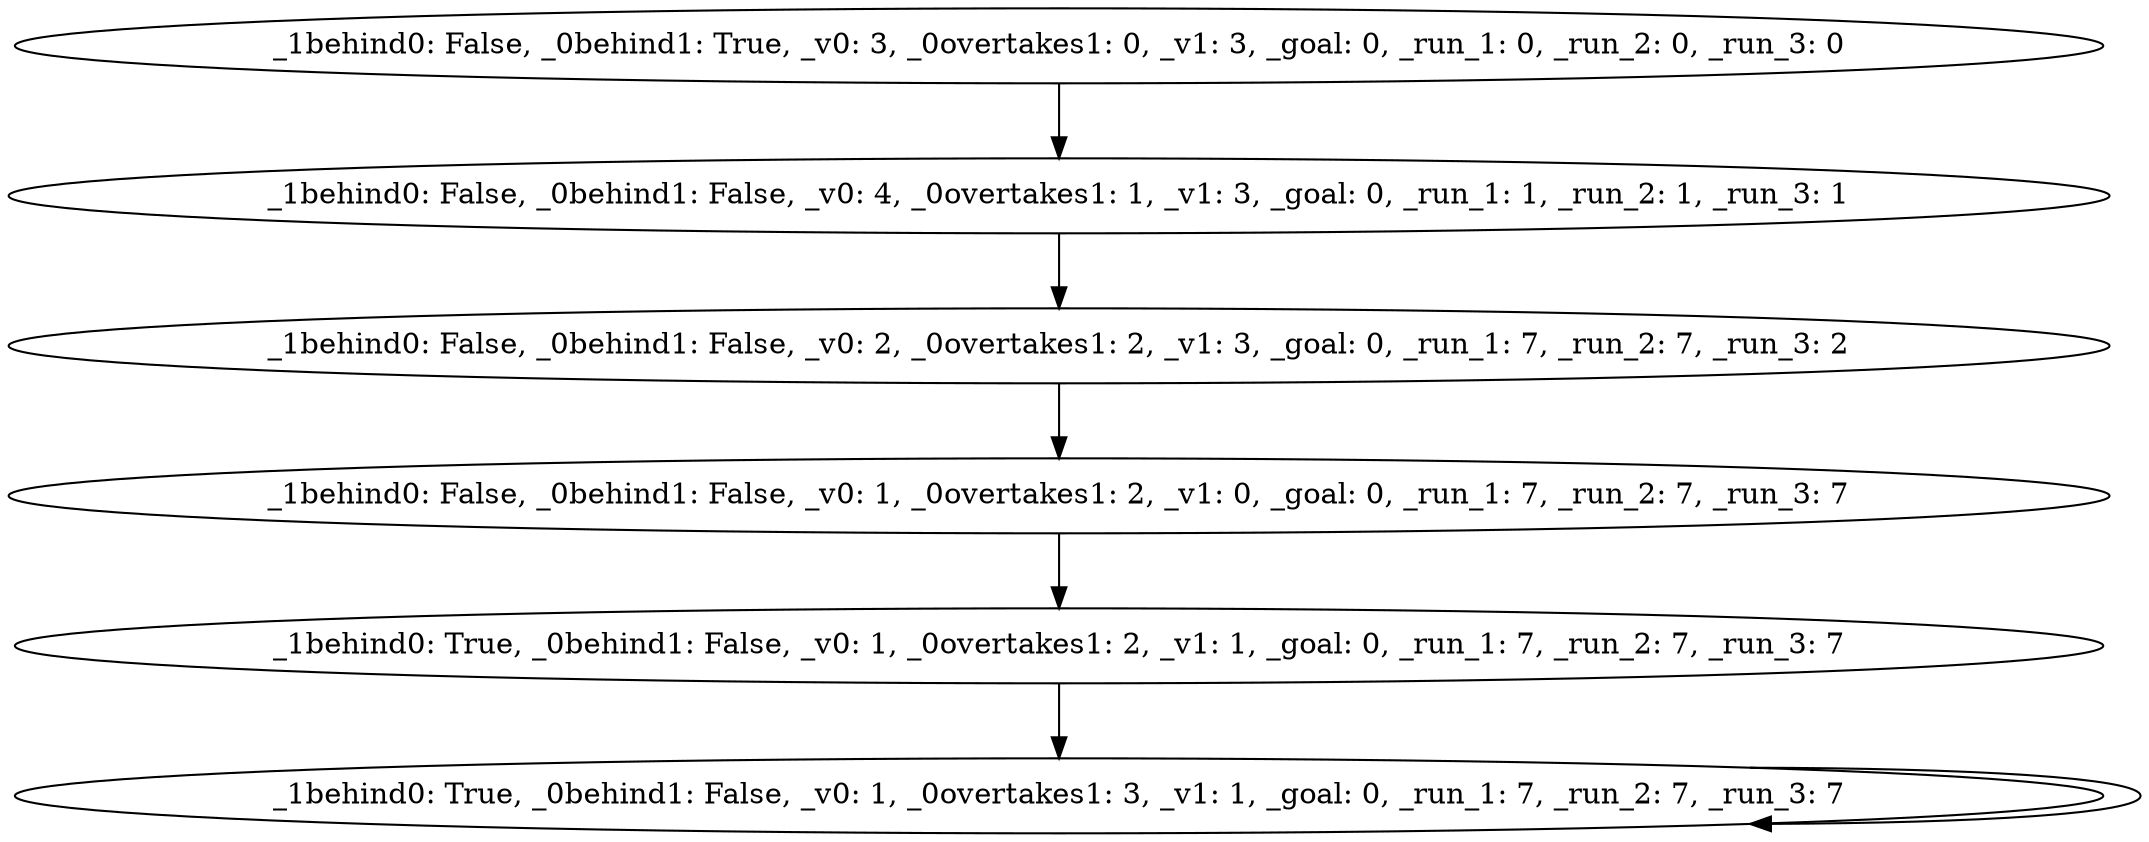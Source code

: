 digraph  {
0 [_0behind1=True, _0overtakes1=0, _1behind0=False, _goal=0, _run_1=0, _run_2=0, _run_3=0, _v0=3, _v1=3, label="_1behind0: False, _0behind1: True, _v0: 3, _0overtakes1: 0, _v1: 3, _goal: 0, _run_1: 0, _run_2: 0, _run_3: 0"];
1 [_0behind1=False, _0overtakes1=1, _1behind0=False, _goal=0, _run_1=1, _run_2=1, _run_3=1, _v0=4, _v1=3, label="_1behind0: False, _0behind1: False, _v0: 4, _0overtakes1: 1, _v1: 3, _goal: 0, _run_1: 1, _run_2: 1, _run_3: 1"];
2 [_0behind1=False, _0overtakes1=2, _1behind0=False, _goal=0, _run_1=7, _run_2=7, _run_3=2, _v0=2, _v1=3, label="_1behind0: False, _0behind1: False, _v0: 2, _0overtakes1: 2, _v1: 3, _goal: 0, _run_1: 7, _run_2: 7, _run_3: 2"];
3 [_0behind1=False, _0overtakes1=2, _1behind0=False, _goal=0, _run_1=7, _run_2=7, _run_3=7, _v0=1, _v1=0, label="_1behind0: False, _0behind1: False, _v0: 1, _0overtakes1: 2, _v1: 0, _goal: 0, _run_1: 7, _run_2: 7, _run_3: 7"];
4 [_0behind1=False, _0overtakes1=2, _1behind0=True, _goal=0, _run_1=7, _run_2=7, _run_3=7, _v0=1, _v1=1, label="_1behind0: True, _0behind1: False, _v0: 1, _0overtakes1: 2, _v1: 1, _goal: 0, _run_1: 7, _run_2: 7, _run_3: 7"];
5 [_0behind1=False, _0overtakes1=3, _1behind0=True, _goal=0, _run_1=7, _run_2=7, _run_3=7, _v0=1, _v1=1, label="_1behind0: True, _0behind1: False, _v0: 1, _0overtakes1: 3, _v1: 1, _goal: 0, _run_1: 7, _run_2: 7, _run_3: 7"];
0 -> 1;
1 -> 2;
2 -> 3;
3 -> 4;
4 -> 5;
5 -> 5;
node [label="shape: box", shape=box];
}
